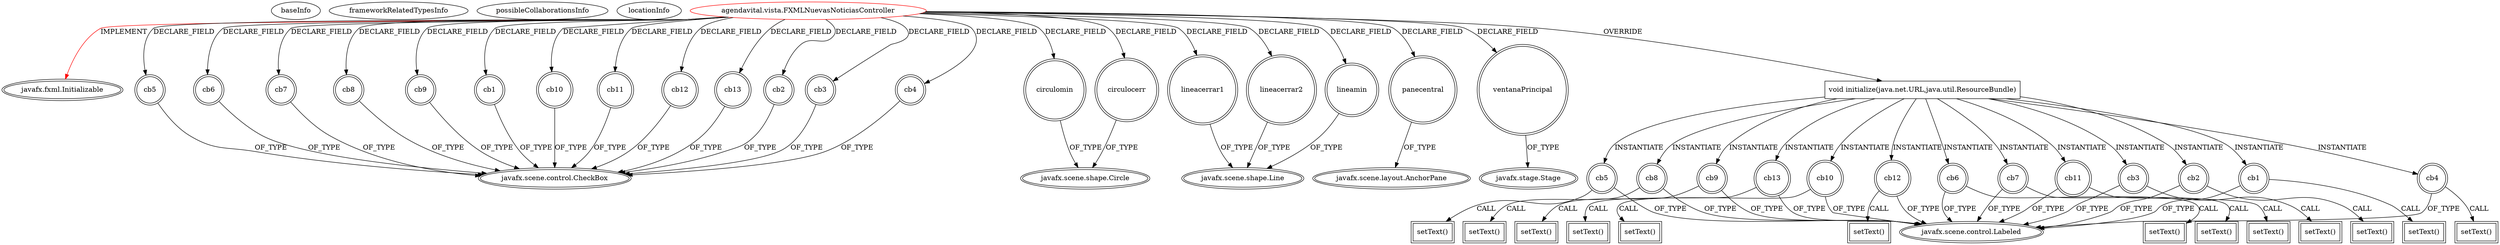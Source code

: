 digraph {
baseInfo[graphId=3371,category="extension_graph",isAnonymous=false,possibleRelation=false]
frameworkRelatedTypesInfo[0="javafx.fxml.Initializable"]
possibleCollaborationsInfo[]
locationInfo[projectName="josesoler7-agendavital",filePath="/josesoler7-agendavital/agendavital-master/src/agendavital/vista/FXMLNuevasNoticiasController.java",contextSignature="FXMLNuevasNoticiasController",graphId="3371"]
0[label="agendavital.vista.FXMLNuevasNoticiasController",vertexType="ROOT_CLIENT_CLASS_DECLARATION",isFrameworkType=false,color=red]
1[label="javafx.fxml.Initializable",vertexType="FRAMEWORK_INTERFACE_TYPE",isFrameworkType=true,peripheries=2]
2[label="cb1",vertexType="FIELD_DECLARATION",isFrameworkType=true,peripheries=2,shape=circle]
3[label="javafx.scene.control.CheckBox",vertexType="FRAMEWORK_CLASS_TYPE",isFrameworkType=true,peripheries=2]
4[label="cb10",vertexType="FIELD_DECLARATION",isFrameworkType=true,peripheries=2,shape=circle]
6[label="cb11",vertexType="FIELD_DECLARATION",isFrameworkType=true,peripheries=2,shape=circle]
8[label="cb12",vertexType="FIELD_DECLARATION",isFrameworkType=true,peripheries=2,shape=circle]
10[label="cb13",vertexType="FIELD_DECLARATION",isFrameworkType=true,peripheries=2,shape=circle]
12[label="cb2",vertexType="FIELD_DECLARATION",isFrameworkType=true,peripheries=2,shape=circle]
14[label="cb3",vertexType="FIELD_DECLARATION",isFrameworkType=true,peripheries=2,shape=circle]
16[label="cb4",vertexType="FIELD_DECLARATION",isFrameworkType=true,peripheries=2,shape=circle]
18[label="cb5",vertexType="FIELD_DECLARATION",isFrameworkType=true,peripheries=2,shape=circle]
20[label="cb6",vertexType="FIELD_DECLARATION",isFrameworkType=true,peripheries=2,shape=circle]
22[label="cb7",vertexType="FIELD_DECLARATION",isFrameworkType=true,peripheries=2,shape=circle]
24[label="cb8",vertexType="FIELD_DECLARATION",isFrameworkType=true,peripheries=2,shape=circle]
26[label="cb9",vertexType="FIELD_DECLARATION",isFrameworkType=true,peripheries=2,shape=circle]
28[label="circulocerr",vertexType="FIELD_DECLARATION",isFrameworkType=true,peripheries=2,shape=circle]
29[label="javafx.scene.shape.Circle",vertexType="FRAMEWORK_CLASS_TYPE",isFrameworkType=true,peripheries=2]
30[label="circulomin",vertexType="FIELD_DECLARATION",isFrameworkType=true,peripheries=2,shape=circle]
32[label="lineacerrar1",vertexType="FIELD_DECLARATION",isFrameworkType=true,peripheries=2,shape=circle]
33[label="javafx.scene.shape.Line",vertexType="FRAMEWORK_CLASS_TYPE",isFrameworkType=true,peripheries=2]
34[label="lineacerrar2",vertexType="FIELD_DECLARATION",isFrameworkType=true,peripheries=2,shape=circle]
36[label="lineamin",vertexType="FIELD_DECLARATION",isFrameworkType=true,peripheries=2,shape=circle]
38[label="panecentral",vertexType="FIELD_DECLARATION",isFrameworkType=true,peripheries=2,shape=circle]
39[label="javafx.scene.layout.AnchorPane",vertexType="FRAMEWORK_CLASS_TYPE",isFrameworkType=true,peripheries=2]
40[label="ventanaPrincipal",vertexType="FIELD_DECLARATION",isFrameworkType=true,peripheries=2,shape=circle]
41[label="javafx.stage.Stage",vertexType="FRAMEWORK_CLASS_TYPE",isFrameworkType=true,peripheries=2]
42[label="void initialize(java.net.URL,java.util.ResourceBundle)",vertexType="OVERRIDING_METHOD_DECLARATION",isFrameworkType=false,shape=box]
43[label="cb1",vertexType="VARIABLE_EXPRESION",isFrameworkType=true,peripheries=2,shape=circle]
45[label="javafx.scene.control.Labeled",vertexType="FRAMEWORK_CLASS_TYPE",isFrameworkType=true,peripheries=2]
44[label="setText()",vertexType="INSIDE_CALL",isFrameworkType=true,peripheries=2,shape=box]
46[label="cb2",vertexType="VARIABLE_EXPRESION",isFrameworkType=true,peripheries=2,shape=circle]
47[label="setText()",vertexType="INSIDE_CALL",isFrameworkType=true,peripheries=2,shape=box]
49[label="cb3",vertexType="VARIABLE_EXPRESION",isFrameworkType=true,peripheries=2,shape=circle]
50[label="setText()",vertexType="INSIDE_CALL",isFrameworkType=true,peripheries=2,shape=box]
52[label="cb4",vertexType="VARIABLE_EXPRESION",isFrameworkType=true,peripheries=2,shape=circle]
53[label="setText()",vertexType="INSIDE_CALL",isFrameworkType=true,peripheries=2,shape=box]
55[label="cb5",vertexType="VARIABLE_EXPRESION",isFrameworkType=true,peripheries=2,shape=circle]
56[label="setText()",vertexType="INSIDE_CALL",isFrameworkType=true,peripheries=2,shape=box]
58[label="cb6",vertexType="VARIABLE_EXPRESION",isFrameworkType=true,peripheries=2,shape=circle]
59[label="setText()",vertexType="INSIDE_CALL",isFrameworkType=true,peripheries=2,shape=box]
61[label="cb7",vertexType="VARIABLE_EXPRESION",isFrameworkType=true,peripheries=2,shape=circle]
62[label="setText()",vertexType="INSIDE_CALL",isFrameworkType=true,peripheries=2,shape=box]
64[label="cb8",vertexType="VARIABLE_EXPRESION",isFrameworkType=true,peripheries=2,shape=circle]
65[label="setText()",vertexType="INSIDE_CALL",isFrameworkType=true,peripheries=2,shape=box]
67[label="cb9",vertexType="VARIABLE_EXPRESION",isFrameworkType=true,peripheries=2,shape=circle]
68[label="setText()",vertexType="INSIDE_CALL",isFrameworkType=true,peripheries=2,shape=box]
70[label="cb10",vertexType="VARIABLE_EXPRESION",isFrameworkType=true,peripheries=2,shape=circle]
71[label="setText()",vertexType="INSIDE_CALL",isFrameworkType=true,peripheries=2,shape=box]
73[label="cb11",vertexType="VARIABLE_EXPRESION",isFrameworkType=true,peripheries=2,shape=circle]
74[label="setText()",vertexType="INSIDE_CALL",isFrameworkType=true,peripheries=2,shape=box]
76[label="cb12",vertexType="VARIABLE_EXPRESION",isFrameworkType=true,peripheries=2,shape=circle]
77[label="setText()",vertexType="INSIDE_CALL",isFrameworkType=true,peripheries=2,shape=box]
79[label="cb13",vertexType="VARIABLE_EXPRESION",isFrameworkType=true,peripheries=2,shape=circle]
80[label="setText()",vertexType="INSIDE_CALL",isFrameworkType=true,peripheries=2,shape=box]
0->1[label="IMPLEMENT",color=red]
0->2[label="DECLARE_FIELD"]
2->3[label="OF_TYPE"]
0->4[label="DECLARE_FIELD"]
4->3[label="OF_TYPE"]
0->6[label="DECLARE_FIELD"]
6->3[label="OF_TYPE"]
0->8[label="DECLARE_FIELD"]
8->3[label="OF_TYPE"]
0->10[label="DECLARE_FIELD"]
10->3[label="OF_TYPE"]
0->12[label="DECLARE_FIELD"]
12->3[label="OF_TYPE"]
0->14[label="DECLARE_FIELD"]
14->3[label="OF_TYPE"]
0->16[label="DECLARE_FIELD"]
16->3[label="OF_TYPE"]
0->18[label="DECLARE_FIELD"]
18->3[label="OF_TYPE"]
0->20[label="DECLARE_FIELD"]
20->3[label="OF_TYPE"]
0->22[label="DECLARE_FIELD"]
22->3[label="OF_TYPE"]
0->24[label="DECLARE_FIELD"]
24->3[label="OF_TYPE"]
0->26[label="DECLARE_FIELD"]
26->3[label="OF_TYPE"]
0->28[label="DECLARE_FIELD"]
28->29[label="OF_TYPE"]
0->30[label="DECLARE_FIELD"]
30->29[label="OF_TYPE"]
0->32[label="DECLARE_FIELD"]
32->33[label="OF_TYPE"]
0->34[label="DECLARE_FIELD"]
34->33[label="OF_TYPE"]
0->36[label="DECLARE_FIELD"]
36->33[label="OF_TYPE"]
0->38[label="DECLARE_FIELD"]
38->39[label="OF_TYPE"]
0->40[label="DECLARE_FIELD"]
40->41[label="OF_TYPE"]
0->42[label="OVERRIDE"]
42->43[label="INSTANTIATE"]
43->45[label="OF_TYPE"]
43->44[label="CALL"]
42->46[label="INSTANTIATE"]
46->45[label="OF_TYPE"]
46->47[label="CALL"]
42->49[label="INSTANTIATE"]
49->45[label="OF_TYPE"]
49->50[label="CALL"]
42->52[label="INSTANTIATE"]
52->45[label="OF_TYPE"]
52->53[label="CALL"]
42->55[label="INSTANTIATE"]
55->45[label="OF_TYPE"]
55->56[label="CALL"]
42->58[label="INSTANTIATE"]
58->45[label="OF_TYPE"]
58->59[label="CALL"]
42->61[label="INSTANTIATE"]
61->45[label="OF_TYPE"]
61->62[label="CALL"]
42->64[label="INSTANTIATE"]
64->45[label="OF_TYPE"]
64->65[label="CALL"]
42->67[label="INSTANTIATE"]
67->45[label="OF_TYPE"]
67->68[label="CALL"]
42->70[label="INSTANTIATE"]
70->45[label="OF_TYPE"]
70->71[label="CALL"]
42->73[label="INSTANTIATE"]
73->45[label="OF_TYPE"]
73->74[label="CALL"]
42->76[label="INSTANTIATE"]
76->45[label="OF_TYPE"]
76->77[label="CALL"]
42->79[label="INSTANTIATE"]
79->45[label="OF_TYPE"]
79->80[label="CALL"]
}
